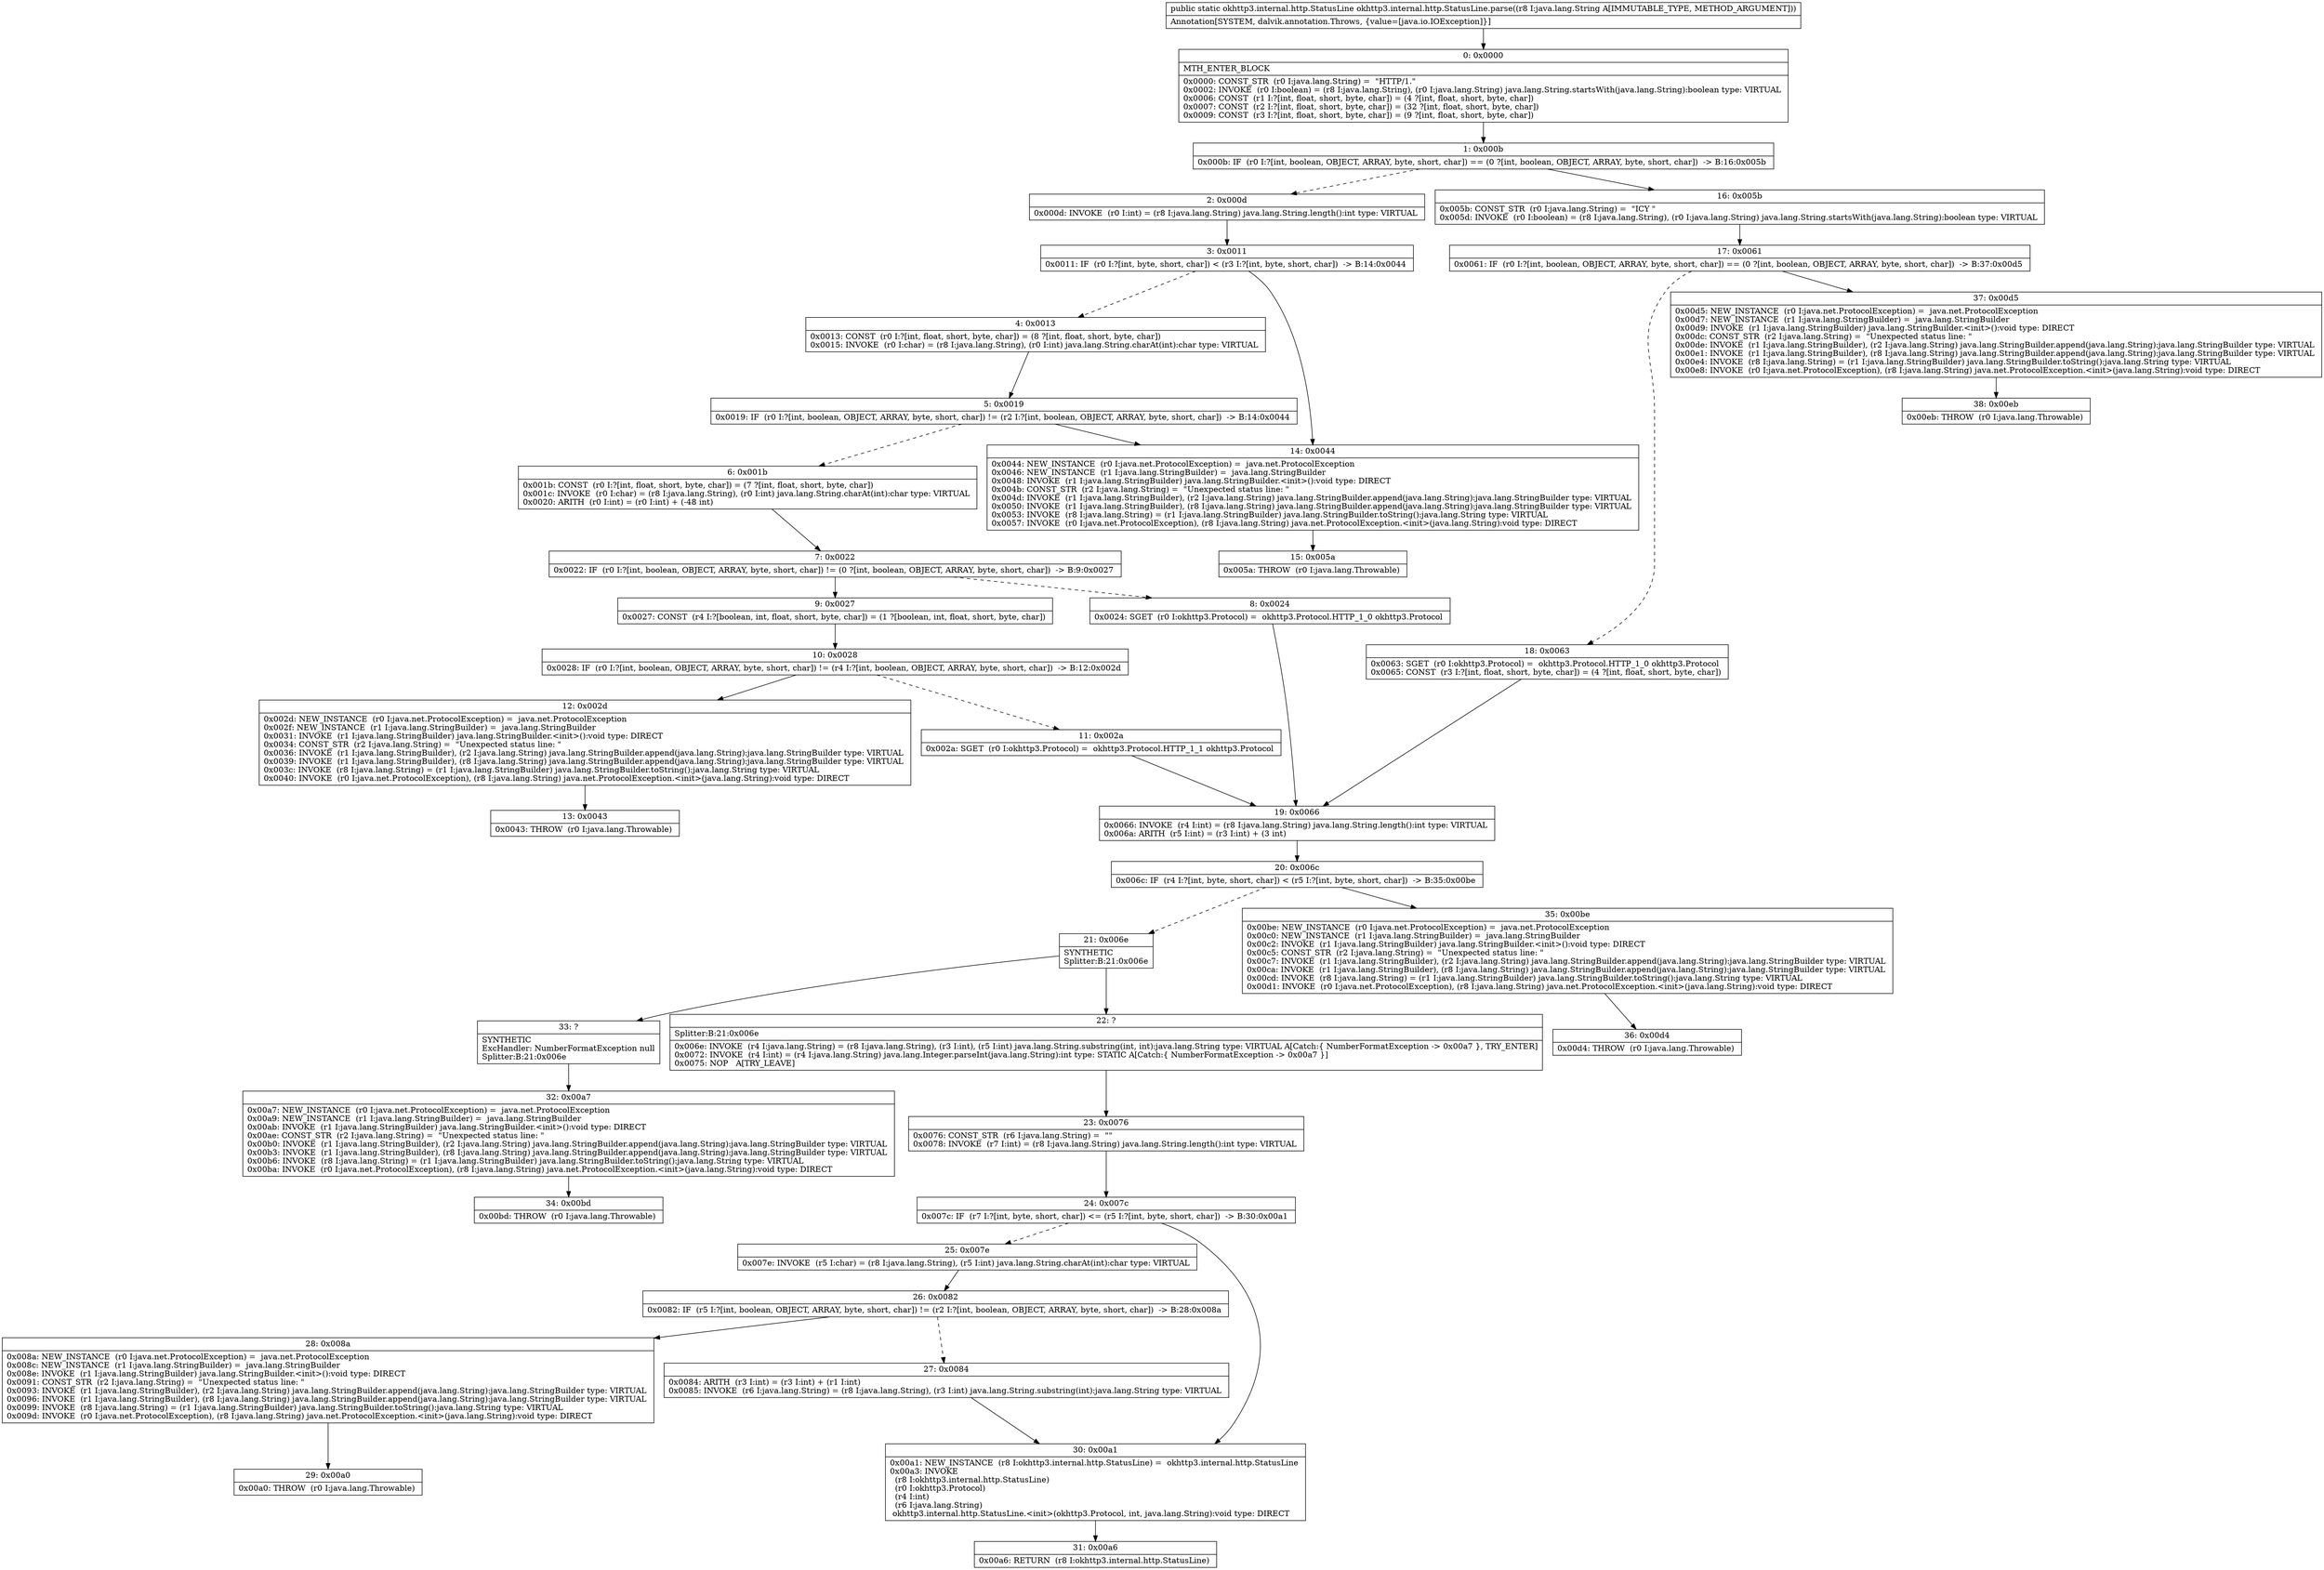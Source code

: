 digraph "CFG forokhttp3.internal.http.StatusLine.parse(Ljava\/lang\/String;)Lokhttp3\/internal\/http\/StatusLine;" {
Node_0 [shape=record,label="{0\:\ 0x0000|MTH_ENTER_BLOCK\l|0x0000: CONST_STR  (r0 I:java.lang.String) =  \"HTTP\/1.\" \l0x0002: INVOKE  (r0 I:boolean) = (r8 I:java.lang.String), (r0 I:java.lang.String) java.lang.String.startsWith(java.lang.String):boolean type: VIRTUAL \l0x0006: CONST  (r1 I:?[int, float, short, byte, char]) = (4 ?[int, float, short, byte, char]) \l0x0007: CONST  (r2 I:?[int, float, short, byte, char]) = (32 ?[int, float, short, byte, char]) \l0x0009: CONST  (r3 I:?[int, float, short, byte, char]) = (9 ?[int, float, short, byte, char]) \l}"];
Node_1 [shape=record,label="{1\:\ 0x000b|0x000b: IF  (r0 I:?[int, boolean, OBJECT, ARRAY, byte, short, char]) == (0 ?[int, boolean, OBJECT, ARRAY, byte, short, char])  \-\> B:16:0x005b \l}"];
Node_2 [shape=record,label="{2\:\ 0x000d|0x000d: INVOKE  (r0 I:int) = (r8 I:java.lang.String) java.lang.String.length():int type: VIRTUAL \l}"];
Node_3 [shape=record,label="{3\:\ 0x0011|0x0011: IF  (r0 I:?[int, byte, short, char]) \< (r3 I:?[int, byte, short, char])  \-\> B:14:0x0044 \l}"];
Node_4 [shape=record,label="{4\:\ 0x0013|0x0013: CONST  (r0 I:?[int, float, short, byte, char]) = (8 ?[int, float, short, byte, char]) \l0x0015: INVOKE  (r0 I:char) = (r8 I:java.lang.String), (r0 I:int) java.lang.String.charAt(int):char type: VIRTUAL \l}"];
Node_5 [shape=record,label="{5\:\ 0x0019|0x0019: IF  (r0 I:?[int, boolean, OBJECT, ARRAY, byte, short, char]) != (r2 I:?[int, boolean, OBJECT, ARRAY, byte, short, char])  \-\> B:14:0x0044 \l}"];
Node_6 [shape=record,label="{6\:\ 0x001b|0x001b: CONST  (r0 I:?[int, float, short, byte, char]) = (7 ?[int, float, short, byte, char]) \l0x001c: INVOKE  (r0 I:char) = (r8 I:java.lang.String), (r0 I:int) java.lang.String.charAt(int):char type: VIRTUAL \l0x0020: ARITH  (r0 I:int) = (r0 I:int) + (\-48 int) \l}"];
Node_7 [shape=record,label="{7\:\ 0x0022|0x0022: IF  (r0 I:?[int, boolean, OBJECT, ARRAY, byte, short, char]) != (0 ?[int, boolean, OBJECT, ARRAY, byte, short, char])  \-\> B:9:0x0027 \l}"];
Node_8 [shape=record,label="{8\:\ 0x0024|0x0024: SGET  (r0 I:okhttp3.Protocol) =  okhttp3.Protocol.HTTP_1_0 okhttp3.Protocol \l}"];
Node_9 [shape=record,label="{9\:\ 0x0027|0x0027: CONST  (r4 I:?[boolean, int, float, short, byte, char]) = (1 ?[boolean, int, float, short, byte, char]) \l}"];
Node_10 [shape=record,label="{10\:\ 0x0028|0x0028: IF  (r0 I:?[int, boolean, OBJECT, ARRAY, byte, short, char]) != (r4 I:?[int, boolean, OBJECT, ARRAY, byte, short, char])  \-\> B:12:0x002d \l}"];
Node_11 [shape=record,label="{11\:\ 0x002a|0x002a: SGET  (r0 I:okhttp3.Protocol) =  okhttp3.Protocol.HTTP_1_1 okhttp3.Protocol \l}"];
Node_12 [shape=record,label="{12\:\ 0x002d|0x002d: NEW_INSTANCE  (r0 I:java.net.ProtocolException) =  java.net.ProtocolException \l0x002f: NEW_INSTANCE  (r1 I:java.lang.StringBuilder) =  java.lang.StringBuilder \l0x0031: INVOKE  (r1 I:java.lang.StringBuilder) java.lang.StringBuilder.\<init\>():void type: DIRECT \l0x0034: CONST_STR  (r2 I:java.lang.String) =  \"Unexpected status line: \" \l0x0036: INVOKE  (r1 I:java.lang.StringBuilder), (r2 I:java.lang.String) java.lang.StringBuilder.append(java.lang.String):java.lang.StringBuilder type: VIRTUAL \l0x0039: INVOKE  (r1 I:java.lang.StringBuilder), (r8 I:java.lang.String) java.lang.StringBuilder.append(java.lang.String):java.lang.StringBuilder type: VIRTUAL \l0x003c: INVOKE  (r8 I:java.lang.String) = (r1 I:java.lang.StringBuilder) java.lang.StringBuilder.toString():java.lang.String type: VIRTUAL \l0x0040: INVOKE  (r0 I:java.net.ProtocolException), (r8 I:java.lang.String) java.net.ProtocolException.\<init\>(java.lang.String):void type: DIRECT \l}"];
Node_13 [shape=record,label="{13\:\ 0x0043|0x0043: THROW  (r0 I:java.lang.Throwable) \l}"];
Node_14 [shape=record,label="{14\:\ 0x0044|0x0044: NEW_INSTANCE  (r0 I:java.net.ProtocolException) =  java.net.ProtocolException \l0x0046: NEW_INSTANCE  (r1 I:java.lang.StringBuilder) =  java.lang.StringBuilder \l0x0048: INVOKE  (r1 I:java.lang.StringBuilder) java.lang.StringBuilder.\<init\>():void type: DIRECT \l0x004b: CONST_STR  (r2 I:java.lang.String) =  \"Unexpected status line: \" \l0x004d: INVOKE  (r1 I:java.lang.StringBuilder), (r2 I:java.lang.String) java.lang.StringBuilder.append(java.lang.String):java.lang.StringBuilder type: VIRTUAL \l0x0050: INVOKE  (r1 I:java.lang.StringBuilder), (r8 I:java.lang.String) java.lang.StringBuilder.append(java.lang.String):java.lang.StringBuilder type: VIRTUAL \l0x0053: INVOKE  (r8 I:java.lang.String) = (r1 I:java.lang.StringBuilder) java.lang.StringBuilder.toString():java.lang.String type: VIRTUAL \l0x0057: INVOKE  (r0 I:java.net.ProtocolException), (r8 I:java.lang.String) java.net.ProtocolException.\<init\>(java.lang.String):void type: DIRECT \l}"];
Node_15 [shape=record,label="{15\:\ 0x005a|0x005a: THROW  (r0 I:java.lang.Throwable) \l}"];
Node_16 [shape=record,label="{16\:\ 0x005b|0x005b: CONST_STR  (r0 I:java.lang.String) =  \"ICY \" \l0x005d: INVOKE  (r0 I:boolean) = (r8 I:java.lang.String), (r0 I:java.lang.String) java.lang.String.startsWith(java.lang.String):boolean type: VIRTUAL \l}"];
Node_17 [shape=record,label="{17\:\ 0x0061|0x0061: IF  (r0 I:?[int, boolean, OBJECT, ARRAY, byte, short, char]) == (0 ?[int, boolean, OBJECT, ARRAY, byte, short, char])  \-\> B:37:0x00d5 \l}"];
Node_18 [shape=record,label="{18\:\ 0x0063|0x0063: SGET  (r0 I:okhttp3.Protocol) =  okhttp3.Protocol.HTTP_1_0 okhttp3.Protocol \l0x0065: CONST  (r3 I:?[int, float, short, byte, char]) = (4 ?[int, float, short, byte, char]) \l}"];
Node_19 [shape=record,label="{19\:\ 0x0066|0x0066: INVOKE  (r4 I:int) = (r8 I:java.lang.String) java.lang.String.length():int type: VIRTUAL \l0x006a: ARITH  (r5 I:int) = (r3 I:int) + (3 int) \l}"];
Node_20 [shape=record,label="{20\:\ 0x006c|0x006c: IF  (r4 I:?[int, byte, short, char]) \< (r5 I:?[int, byte, short, char])  \-\> B:35:0x00be \l}"];
Node_21 [shape=record,label="{21\:\ 0x006e|SYNTHETIC\lSplitter:B:21:0x006e\l}"];
Node_22 [shape=record,label="{22\:\ ?|Splitter:B:21:0x006e\l|0x006e: INVOKE  (r4 I:java.lang.String) = (r8 I:java.lang.String), (r3 I:int), (r5 I:int) java.lang.String.substring(int, int):java.lang.String type: VIRTUAL A[Catch:\{ NumberFormatException \-\> 0x00a7 \}, TRY_ENTER]\l0x0072: INVOKE  (r4 I:int) = (r4 I:java.lang.String) java.lang.Integer.parseInt(java.lang.String):int type: STATIC A[Catch:\{ NumberFormatException \-\> 0x00a7 \}]\l0x0075: NOP   A[TRY_LEAVE]\l}"];
Node_23 [shape=record,label="{23\:\ 0x0076|0x0076: CONST_STR  (r6 I:java.lang.String) =  \"\" \l0x0078: INVOKE  (r7 I:int) = (r8 I:java.lang.String) java.lang.String.length():int type: VIRTUAL \l}"];
Node_24 [shape=record,label="{24\:\ 0x007c|0x007c: IF  (r7 I:?[int, byte, short, char]) \<= (r5 I:?[int, byte, short, char])  \-\> B:30:0x00a1 \l}"];
Node_25 [shape=record,label="{25\:\ 0x007e|0x007e: INVOKE  (r5 I:char) = (r8 I:java.lang.String), (r5 I:int) java.lang.String.charAt(int):char type: VIRTUAL \l}"];
Node_26 [shape=record,label="{26\:\ 0x0082|0x0082: IF  (r5 I:?[int, boolean, OBJECT, ARRAY, byte, short, char]) != (r2 I:?[int, boolean, OBJECT, ARRAY, byte, short, char])  \-\> B:28:0x008a \l}"];
Node_27 [shape=record,label="{27\:\ 0x0084|0x0084: ARITH  (r3 I:int) = (r3 I:int) + (r1 I:int) \l0x0085: INVOKE  (r6 I:java.lang.String) = (r8 I:java.lang.String), (r3 I:int) java.lang.String.substring(int):java.lang.String type: VIRTUAL \l}"];
Node_28 [shape=record,label="{28\:\ 0x008a|0x008a: NEW_INSTANCE  (r0 I:java.net.ProtocolException) =  java.net.ProtocolException \l0x008c: NEW_INSTANCE  (r1 I:java.lang.StringBuilder) =  java.lang.StringBuilder \l0x008e: INVOKE  (r1 I:java.lang.StringBuilder) java.lang.StringBuilder.\<init\>():void type: DIRECT \l0x0091: CONST_STR  (r2 I:java.lang.String) =  \"Unexpected status line: \" \l0x0093: INVOKE  (r1 I:java.lang.StringBuilder), (r2 I:java.lang.String) java.lang.StringBuilder.append(java.lang.String):java.lang.StringBuilder type: VIRTUAL \l0x0096: INVOKE  (r1 I:java.lang.StringBuilder), (r8 I:java.lang.String) java.lang.StringBuilder.append(java.lang.String):java.lang.StringBuilder type: VIRTUAL \l0x0099: INVOKE  (r8 I:java.lang.String) = (r1 I:java.lang.StringBuilder) java.lang.StringBuilder.toString():java.lang.String type: VIRTUAL \l0x009d: INVOKE  (r0 I:java.net.ProtocolException), (r8 I:java.lang.String) java.net.ProtocolException.\<init\>(java.lang.String):void type: DIRECT \l}"];
Node_29 [shape=record,label="{29\:\ 0x00a0|0x00a0: THROW  (r0 I:java.lang.Throwable) \l}"];
Node_30 [shape=record,label="{30\:\ 0x00a1|0x00a1: NEW_INSTANCE  (r8 I:okhttp3.internal.http.StatusLine) =  okhttp3.internal.http.StatusLine \l0x00a3: INVOKE  \l  (r8 I:okhttp3.internal.http.StatusLine)\l  (r0 I:okhttp3.Protocol)\l  (r4 I:int)\l  (r6 I:java.lang.String)\l okhttp3.internal.http.StatusLine.\<init\>(okhttp3.Protocol, int, java.lang.String):void type: DIRECT \l}"];
Node_31 [shape=record,label="{31\:\ 0x00a6|0x00a6: RETURN  (r8 I:okhttp3.internal.http.StatusLine) \l}"];
Node_32 [shape=record,label="{32\:\ 0x00a7|0x00a7: NEW_INSTANCE  (r0 I:java.net.ProtocolException) =  java.net.ProtocolException \l0x00a9: NEW_INSTANCE  (r1 I:java.lang.StringBuilder) =  java.lang.StringBuilder \l0x00ab: INVOKE  (r1 I:java.lang.StringBuilder) java.lang.StringBuilder.\<init\>():void type: DIRECT \l0x00ae: CONST_STR  (r2 I:java.lang.String) =  \"Unexpected status line: \" \l0x00b0: INVOKE  (r1 I:java.lang.StringBuilder), (r2 I:java.lang.String) java.lang.StringBuilder.append(java.lang.String):java.lang.StringBuilder type: VIRTUAL \l0x00b3: INVOKE  (r1 I:java.lang.StringBuilder), (r8 I:java.lang.String) java.lang.StringBuilder.append(java.lang.String):java.lang.StringBuilder type: VIRTUAL \l0x00b6: INVOKE  (r8 I:java.lang.String) = (r1 I:java.lang.StringBuilder) java.lang.StringBuilder.toString():java.lang.String type: VIRTUAL \l0x00ba: INVOKE  (r0 I:java.net.ProtocolException), (r8 I:java.lang.String) java.net.ProtocolException.\<init\>(java.lang.String):void type: DIRECT \l}"];
Node_33 [shape=record,label="{33\:\ ?|SYNTHETIC\lExcHandler: NumberFormatException null\lSplitter:B:21:0x006e\l}"];
Node_34 [shape=record,label="{34\:\ 0x00bd|0x00bd: THROW  (r0 I:java.lang.Throwable) \l}"];
Node_35 [shape=record,label="{35\:\ 0x00be|0x00be: NEW_INSTANCE  (r0 I:java.net.ProtocolException) =  java.net.ProtocolException \l0x00c0: NEW_INSTANCE  (r1 I:java.lang.StringBuilder) =  java.lang.StringBuilder \l0x00c2: INVOKE  (r1 I:java.lang.StringBuilder) java.lang.StringBuilder.\<init\>():void type: DIRECT \l0x00c5: CONST_STR  (r2 I:java.lang.String) =  \"Unexpected status line: \" \l0x00c7: INVOKE  (r1 I:java.lang.StringBuilder), (r2 I:java.lang.String) java.lang.StringBuilder.append(java.lang.String):java.lang.StringBuilder type: VIRTUAL \l0x00ca: INVOKE  (r1 I:java.lang.StringBuilder), (r8 I:java.lang.String) java.lang.StringBuilder.append(java.lang.String):java.lang.StringBuilder type: VIRTUAL \l0x00cd: INVOKE  (r8 I:java.lang.String) = (r1 I:java.lang.StringBuilder) java.lang.StringBuilder.toString():java.lang.String type: VIRTUAL \l0x00d1: INVOKE  (r0 I:java.net.ProtocolException), (r8 I:java.lang.String) java.net.ProtocolException.\<init\>(java.lang.String):void type: DIRECT \l}"];
Node_36 [shape=record,label="{36\:\ 0x00d4|0x00d4: THROW  (r0 I:java.lang.Throwable) \l}"];
Node_37 [shape=record,label="{37\:\ 0x00d5|0x00d5: NEW_INSTANCE  (r0 I:java.net.ProtocolException) =  java.net.ProtocolException \l0x00d7: NEW_INSTANCE  (r1 I:java.lang.StringBuilder) =  java.lang.StringBuilder \l0x00d9: INVOKE  (r1 I:java.lang.StringBuilder) java.lang.StringBuilder.\<init\>():void type: DIRECT \l0x00dc: CONST_STR  (r2 I:java.lang.String) =  \"Unexpected status line: \" \l0x00de: INVOKE  (r1 I:java.lang.StringBuilder), (r2 I:java.lang.String) java.lang.StringBuilder.append(java.lang.String):java.lang.StringBuilder type: VIRTUAL \l0x00e1: INVOKE  (r1 I:java.lang.StringBuilder), (r8 I:java.lang.String) java.lang.StringBuilder.append(java.lang.String):java.lang.StringBuilder type: VIRTUAL \l0x00e4: INVOKE  (r8 I:java.lang.String) = (r1 I:java.lang.StringBuilder) java.lang.StringBuilder.toString():java.lang.String type: VIRTUAL \l0x00e8: INVOKE  (r0 I:java.net.ProtocolException), (r8 I:java.lang.String) java.net.ProtocolException.\<init\>(java.lang.String):void type: DIRECT \l}"];
Node_38 [shape=record,label="{38\:\ 0x00eb|0x00eb: THROW  (r0 I:java.lang.Throwable) \l}"];
MethodNode[shape=record,label="{public static okhttp3.internal.http.StatusLine okhttp3.internal.http.StatusLine.parse((r8 I:java.lang.String A[IMMUTABLE_TYPE, METHOD_ARGUMENT]))  | Annotation[SYSTEM, dalvik.annotation.Throws, \{value=[java.io.IOException]\}]\l}"];
MethodNode -> Node_0;
Node_0 -> Node_1;
Node_1 -> Node_2[style=dashed];
Node_1 -> Node_16;
Node_2 -> Node_3;
Node_3 -> Node_4[style=dashed];
Node_3 -> Node_14;
Node_4 -> Node_5;
Node_5 -> Node_6[style=dashed];
Node_5 -> Node_14;
Node_6 -> Node_7;
Node_7 -> Node_8[style=dashed];
Node_7 -> Node_9;
Node_8 -> Node_19;
Node_9 -> Node_10;
Node_10 -> Node_11[style=dashed];
Node_10 -> Node_12;
Node_11 -> Node_19;
Node_12 -> Node_13;
Node_14 -> Node_15;
Node_16 -> Node_17;
Node_17 -> Node_18[style=dashed];
Node_17 -> Node_37;
Node_18 -> Node_19;
Node_19 -> Node_20;
Node_20 -> Node_21[style=dashed];
Node_20 -> Node_35;
Node_21 -> Node_22;
Node_21 -> Node_33;
Node_22 -> Node_23;
Node_23 -> Node_24;
Node_24 -> Node_25[style=dashed];
Node_24 -> Node_30;
Node_25 -> Node_26;
Node_26 -> Node_27[style=dashed];
Node_26 -> Node_28;
Node_27 -> Node_30;
Node_28 -> Node_29;
Node_30 -> Node_31;
Node_32 -> Node_34;
Node_33 -> Node_32;
Node_35 -> Node_36;
Node_37 -> Node_38;
}


